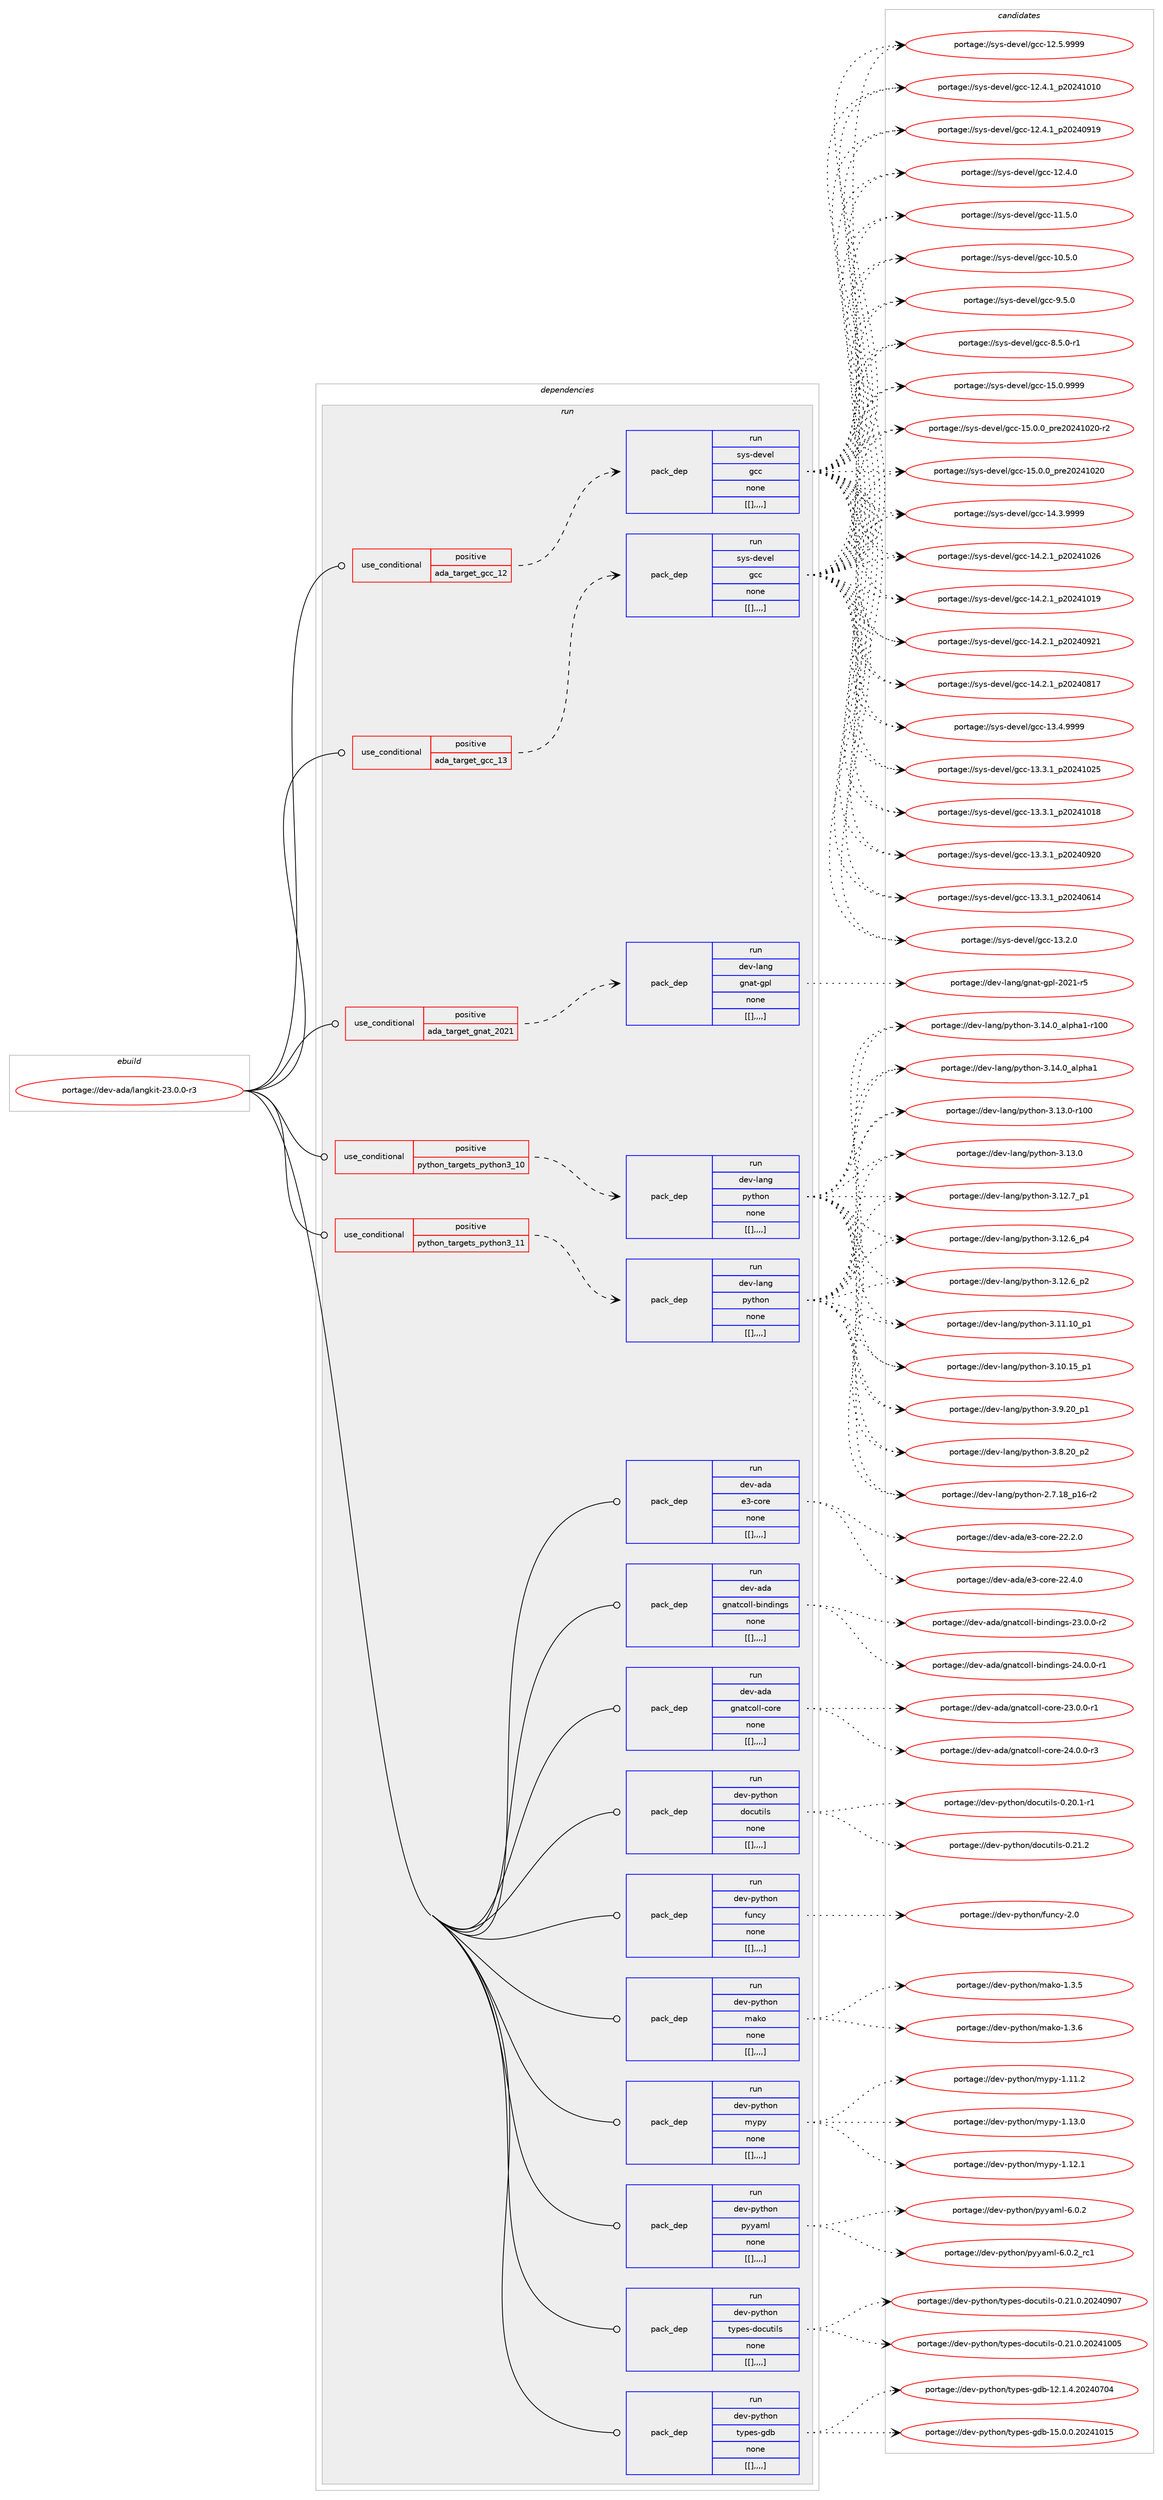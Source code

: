 digraph prolog {

# *************
# Graph options
# *************

newrank=true;
concentrate=true;
compound=true;
graph [rankdir=LR,fontname=Helvetica,fontsize=10,ranksep=1.5];#, ranksep=2.5, nodesep=0.2];
edge  [arrowhead=vee];
node  [fontname=Helvetica,fontsize=10];

# **********
# The ebuild
# **********

subgraph cluster_leftcol {
color=gray;
label=<<i>ebuild</i>>;
id [label="portage://dev-ada/langkit-23.0.0-r3", color=red, width=4, href="../dev-ada/langkit-23.0.0-r3.svg"];
}

# ****************
# The dependencies
# ****************

subgraph cluster_midcol {
color=gray;
label=<<i>dependencies</i>>;
subgraph cluster_compile {
fillcolor="#eeeeee";
style=filled;
label=<<i>compile</i>>;
}
subgraph cluster_compileandrun {
fillcolor="#eeeeee";
style=filled;
label=<<i>compile and run</i>>;
}
subgraph cluster_run {
fillcolor="#eeeeee";
style=filled;
label=<<i>run</i>>;
subgraph cond18055 {
dependency67058 [label=<<TABLE BORDER="0" CELLBORDER="1" CELLSPACING="0" CELLPADDING="4"><TR><TD ROWSPAN="3" CELLPADDING="10">use_conditional</TD></TR><TR><TD>positive</TD></TR><TR><TD>ada_target_gcc_12</TD></TR></TABLE>>, shape=none, color=red];
subgraph pack48006 {
dependency67059 [label=<<TABLE BORDER="0" CELLBORDER="1" CELLSPACING="0" CELLPADDING="4" WIDTH="220"><TR><TD ROWSPAN="6" CELLPADDING="30">pack_dep</TD></TR><TR><TD WIDTH="110">run</TD></TR><TR><TD>sys-devel</TD></TR><TR><TD>gcc</TD></TR><TR><TD>none</TD></TR><TR><TD>[[],,,,]</TD></TR></TABLE>>, shape=none, color=blue];
}
dependency67058:e -> dependency67059:w [weight=20,style="dashed",arrowhead="vee"];
}
id:e -> dependency67058:w [weight=20,style="solid",arrowhead="odot"];
subgraph cond18077 {
dependency67100 [label=<<TABLE BORDER="0" CELLBORDER="1" CELLSPACING="0" CELLPADDING="4"><TR><TD ROWSPAN="3" CELLPADDING="10">use_conditional</TD></TR><TR><TD>positive</TD></TR><TR><TD>ada_target_gcc_13</TD></TR></TABLE>>, shape=none, color=red];
subgraph pack48039 {
dependency67102 [label=<<TABLE BORDER="0" CELLBORDER="1" CELLSPACING="0" CELLPADDING="4" WIDTH="220"><TR><TD ROWSPAN="6" CELLPADDING="30">pack_dep</TD></TR><TR><TD WIDTH="110">run</TD></TR><TR><TD>sys-devel</TD></TR><TR><TD>gcc</TD></TR><TR><TD>none</TD></TR><TR><TD>[[],,,,]</TD></TR></TABLE>>, shape=none, color=blue];
}
dependency67100:e -> dependency67102:w [weight=20,style="dashed",arrowhead="vee"];
}
id:e -> dependency67100:w [weight=20,style="solid",arrowhead="odot"];
subgraph cond18079 {
dependency67158 [label=<<TABLE BORDER="0" CELLBORDER="1" CELLSPACING="0" CELLPADDING="4"><TR><TD ROWSPAN="3" CELLPADDING="10">use_conditional</TD></TR><TR><TD>positive</TD></TR><TR><TD>ada_target_gnat_2021</TD></TR></TABLE>>, shape=none, color=red];
subgraph pack48084 {
dependency67162 [label=<<TABLE BORDER="0" CELLBORDER="1" CELLSPACING="0" CELLPADDING="4" WIDTH="220"><TR><TD ROWSPAN="6" CELLPADDING="30">pack_dep</TD></TR><TR><TD WIDTH="110">run</TD></TR><TR><TD>dev-lang</TD></TR><TR><TD>gnat-gpl</TD></TR><TR><TD>none</TD></TR><TR><TD>[[],,,,]</TD></TR></TABLE>>, shape=none, color=blue];
}
dependency67158:e -> dependency67162:w [weight=20,style="dashed",arrowhead="vee"];
}
id:e -> dependency67158:w [weight=20,style="solid",arrowhead="odot"];
subgraph cond18111 {
dependency67242 [label=<<TABLE BORDER="0" CELLBORDER="1" CELLSPACING="0" CELLPADDING="4"><TR><TD ROWSPAN="3" CELLPADDING="10">use_conditional</TD></TR><TR><TD>positive</TD></TR><TR><TD>python_targets_python3_10</TD></TR></TABLE>>, shape=none, color=red];
subgraph pack48139 {
dependency67277 [label=<<TABLE BORDER="0" CELLBORDER="1" CELLSPACING="0" CELLPADDING="4" WIDTH="220"><TR><TD ROWSPAN="6" CELLPADDING="30">pack_dep</TD></TR><TR><TD WIDTH="110">run</TD></TR><TR><TD>dev-lang</TD></TR><TR><TD>python</TD></TR><TR><TD>none</TD></TR><TR><TD>[[],,,,]</TD></TR></TABLE>>, shape=none, color=blue];
}
dependency67242:e -> dependency67277:w [weight=20,style="dashed",arrowhead="vee"];
}
id:e -> dependency67242:w [weight=20,style="solid",arrowhead="odot"];
subgraph cond18144 {
dependency67324 [label=<<TABLE BORDER="0" CELLBORDER="1" CELLSPACING="0" CELLPADDING="4"><TR><TD ROWSPAN="3" CELLPADDING="10">use_conditional</TD></TR><TR><TD>positive</TD></TR><TR><TD>python_targets_python3_11</TD></TR></TABLE>>, shape=none, color=red];
subgraph pack48201 {
dependency67360 [label=<<TABLE BORDER="0" CELLBORDER="1" CELLSPACING="0" CELLPADDING="4" WIDTH="220"><TR><TD ROWSPAN="6" CELLPADDING="30">pack_dep</TD></TR><TR><TD WIDTH="110">run</TD></TR><TR><TD>dev-lang</TD></TR><TR><TD>python</TD></TR><TR><TD>none</TD></TR><TR><TD>[[],,,,]</TD></TR></TABLE>>, shape=none, color=blue];
}
dependency67324:e -> dependency67360:w [weight=20,style="dashed",arrowhead="vee"];
}
id:e -> dependency67324:w [weight=20,style="solid",arrowhead="odot"];
subgraph pack48225 {
dependency67467 [label=<<TABLE BORDER="0" CELLBORDER="1" CELLSPACING="0" CELLPADDING="4" WIDTH="220"><TR><TD ROWSPAN="6" CELLPADDING="30">pack_dep</TD></TR><TR><TD WIDTH="110">run</TD></TR><TR><TD>dev-ada</TD></TR><TR><TD>e3-core</TD></TR><TR><TD>none</TD></TR><TR><TD>[[],,,,]</TD></TR></TABLE>>, shape=none, color=blue];
}
id:e -> dependency67467:w [weight=20,style="solid",arrowhead="odot"];
subgraph pack48288 {
dependency67470 [label=<<TABLE BORDER="0" CELLBORDER="1" CELLSPACING="0" CELLPADDING="4" WIDTH="220"><TR><TD ROWSPAN="6" CELLPADDING="30">pack_dep</TD></TR><TR><TD WIDTH="110">run</TD></TR><TR><TD>dev-ada</TD></TR><TR><TD>gnatcoll-bindings</TD></TR><TR><TD>none</TD></TR><TR><TD>[[],,,,]</TD></TR></TABLE>>, shape=none, color=blue];
}
id:e -> dependency67470:w [weight=20,style="solid",arrowhead="odot"];
subgraph pack48290 {
dependency67549 [label=<<TABLE BORDER="0" CELLBORDER="1" CELLSPACING="0" CELLPADDING="4" WIDTH="220"><TR><TD ROWSPAN="6" CELLPADDING="30">pack_dep</TD></TR><TR><TD WIDTH="110">run</TD></TR><TR><TD>dev-ada</TD></TR><TR><TD>gnatcoll-core</TD></TR><TR><TD>none</TD></TR><TR><TD>[[],,,,]</TD></TR></TABLE>>, shape=none, color=blue];
}
id:e -> dependency67549:w [weight=20,style="solid",arrowhead="odot"];
subgraph pack48379 {
dependency67596 [label=<<TABLE BORDER="0" CELLBORDER="1" CELLSPACING="0" CELLPADDING="4" WIDTH="220"><TR><TD ROWSPAN="6" CELLPADDING="30">pack_dep</TD></TR><TR><TD WIDTH="110">run</TD></TR><TR><TD>dev-python</TD></TR><TR><TD>docutils</TD></TR><TR><TD>none</TD></TR><TR><TD>[[],,,,]</TD></TR></TABLE>>, shape=none, color=blue];
}
id:e -> dependency67596:w [weight=20,style="solid",arrowhead="odot"];
subgraph pack48392 {
dependency67715 [label=<<TABLE BORDER="0" CELLBORDER="1" CELLSPACING="0" CELLPADDING="4" WIDTH="220"><TR><TD ROWSPAN="6" CELLPADDING="30">pack_dep</TD></TR><TR><TD WIDTH="110">run</TD></TR><TR><TD>dev-python</TD></TR><TR><TD>funcy</TD></TR><TR><TD>none</TD></TR><TR><TD>[[],,,,]</TD></TR></TABLE>>, shape=none, color=blue];
}
id:e -> dependency67715:w [weight=20,style="solid",arrowhead="odot"];
subgraph pack48466 {
dependency67720 [label=<<TABLE BORDER="0" CELLBORDER="1" CELLSPACING="0" CELLPADDING="4" WIDTH="220"><TR><TD ROWSPAN="6" CELLPADDING="30">pack_dep</TD></TR><TR><TD WIDTH="110">run</TD></TR><TR><TD>dev-python</TD></TR><TR><TD>mako</TD></TR><TR><TD>none</TD></TR><TR><TD>[[],,,,]</TD></TR></TABLE>>, shape=none, color=blue];
}
id:e -> dependency67720:w [weight=20,style="solid",arrowhead="odot"];
subgraph pack48508 {
dependency67776 [label=<<TABLE BORDER="0" CELLBORDER="1" CELLSPACING="0" CELLPADDING="4" WIDTH="220"><TR><TD ROWSPAN="6" CELLPADDING="30">pack_dep</TD></TR><TR><TD WIDTH="110">run</TD></TR><TR><TD>dev-python</TD></TR><TR><TD>mypy</TD></TR><TR><TD>none</TD></TR><TR><TD>[[],,,,]</TD></TR></TABLE>>, shape=none, color=blue];
}
id:e -> dependency67776:w [weight=20,style="solid",arrowhead="odot"];
subgraph pack48511 {
dependency67779 [label=<<TABLE BORDER="0" CELLBORDER="1" CELLSPACING="0" CELLPADDING="4" WIDTH="220"><TR><TD ROWSPAN="6" CELLPADDING="30">pack_dep</TD></TR><TR><TD WIDTH="110">run</TD></TR><TR><TD>dev-python</TD></TR><TR><TD>pyyaml</TD></TR><TR><TD>none</TD></TR><TR><TD>[[],,,,]</TD></TR></TABLE>>, shape=none, color=blue];
}
id:e -> dependency67779:w [weight=20,style="solid",arrowhead="odot"];
subgraph pack48527 {
dependency67793 [label=<<TABLE BORDER="0" CELLBORDER="1" CELLSPACING="0" CELLPADDING="4" WIDTH="220"><TR><TD ROWSPAN="6" CELLPADDING="30">pack_dep</TD></TR><TR><TD WIDTH="110">run</TD></TR><TR><TD>dev-python</TD></TR><TR><TD>types-docutils</TD></TR><TR><TD>none</TD></TR><TR><TD>[[],,,,]</TD></TR></TABLE>>, shape=none, color=blue];
}
id:e -> dependency67793:w [weight=20,style="solid",arrowhead="odot"];
subgraph pack48539 {
dependency67819 [label=<<TABLE BORDER="0" CELLBORDER="1" CELLSPACING="0" CELLPADDING="4" WIDTH="220"><TR><TD ROWSPAN="6" CELLPADDING="30">pack_dep</TD></TR><TR><TD WIDTH="110">run</TD></TR><TR><TD>dev-python</TD></TR><TR><TD>types-gdb</TD></TR><TR><TD>none</TD></TR><TR><TD>[[],,,,]</TD></TR></TABLE>>, shape=none, color=blue];
}
id:e -> dependency67819:w [weight=20,style="solid",arrowhead="odot"];
}
}

# **************
# The candidates
# **************

subgraph cluster_choices {
rank=same;
color=gray;
label=<<i>candidates</i>>;

subgraph choice47279 {
color=black;
nodesep=1;
choice1151211154510010111810110847103999945495346484657575757 [label="portage://sys-devel/gcc-15.0.9999", color=red, width=4,href="../sys-devel/gcc-15.0.9999.svg"];
choice11512111545100101118101108471039999454953464846489511211410150485052494850484511450 [label="portage://sys-devel/gcc-15.0.0_pre20241020-r2", color=red, width=4,href="../sys-devel/gcc-15.0.0_pre20241020-r2.svg"];
choice1151211154510010111810110847103999945495346484648951121141015048505249485048 [label="portage://sys-devel/gcc-15.0.0_pre20241020", color=red, width=4,href="../sys-devel/gcc-15.0.0_pre20241020.svg"];
choice1151211154510010111810110847103999945495246514657575757 [label="portage://sys-devel/gcc-14.3.9999", color=red, width=4,href="../sys-devel/gcc-14.3.9999.svg"];
choice1151211154510010111810110847103999945495246504649951125048505249485054 [label="portage://sys-devel/gcc-14.2.1_p20241026", color=red, width=4,href="../sys-devel/gcc-14.2.1_p20241026.svg"];
choice1151211154510010111810110847103999945495246504649951125048505249484957 [label="portage://sys-devel/gcc-14.2.1_p20241019", color=red, width=4,href="../sys-devel/gcc-14.2.1_p20241019.svg"];
choice1151211154510010111810110847103999945495246504649951125048505248575049 [label="portage://sys-devel/gcc-14.2.1_p20240921", color=red, width=4,href="../sys-devel/gcc-14.2.1_p20240921.svg"];
choice1151211154510010111810110847103999945495246504649951125048505248564955 [label="portage://sys-devel/gcc-14.2.1_p20240817", color=red, width=4,href="../sys-devel/gcc-14.2.1_p20240817.svg"];
choice1151211154510010111810110847103999945495146524657575757 [label="portage://sys-devel/gcc-13.4.9999", color=red, width=4,href="../sys-devel/gcc-13.4.9999.svg"];
choice1151211154510010111810110847103999945495146514649951125048505249485053 [label="portage://sys-devel/gcc-13.3.1_p20241025", color=red, width=4,href="../sys-devel/gcc-13.3.1_p20241025.svg"];
choice1151211154510010111810110847103999945495146514649951125048505249484956 [label="portage://sys-devel/gcc-13.3.1_p20241018", color=red, width=4,href="../sys-devel/gcc-13.3.1_p20241018.svg"];
choice1151211154510010111810110847103999945495146514649951125048505248575048 [label="portage://sys-devel/gcc-13.3.1_p20240920", color=red, width=4,href="../sys-devel/gcc-13.3.1_p20240920.svg"];
choice1151211154510010111810110847103999945495146514649951125048505248544952 [label="portage://sys-devel/gcc-13.3.1_p20240614", color=red, width=4,href="../sys-devel/gcc-13.3.1_p20240614.svg"];
choice1151211154510010111810110847103999945495146504648 [label="portage://sys-devel/gcc-13.2.0", color=red, width=4,href="../sys-devel/gcc-13.2.0.svg"];
choice1151211154510010111810110847103999945495046534657575757 [label="portage://sys-devel/gcc-12.5.9999", color=red, width=4,href="../sys-devel/gcc-12.5.9999.svg"];
choice1151211154510010111810110847103999945495046524649951125048505249484948 [label="portage://sys-devel/gcc-12.4.1_p20241010", color=red, width=4,href="../sys-devel/gcc-12.4.1_p20241010.svg"];
choice1151211154510010111810110847103999945495046524649951125048505248574957 [label="portage://sys-devel/gcc-12.4.1_p20240919", color=red, width=4,href="../sys-devel/gcc-12.4.1_p20240919.svg"];
choice1151211154510010111810110847103999945495046524648 [label="portage://sys-devel/gcc-12.4.0", color=red, width=4,href="../sys-devel/gcc-12.4.0.svg"];
choice1151211154510010111810110847103999945494946534648 [label="portage://sys-devel/gcc-11.5.0", color=red, width=4,href="../sys-devel/gcc-11.5.0.svg"];
choice1151211154510010111810110847103999945494846534648 [label="portage://sys-devel/gcc-10.5.0", color=red, width=4,href="../sys-devel/gcc-10.5.0.svg"];
choice11512111545100101118101108471039999455746534648 [label="portage://sys-devel/gcc-9.5.0", color=red, width=4,href="../sys-devel/gcc-9.5.0.svg"];
choice115121115451001011181011084710399994556465346484511449 [label="portage://sys-devel/gcc-8.5.0-r1", color=red, width=4,href="../sys-devel/gcc-8.5.0-r1.svg"];
dependency67059:e -> choice1151211154510010111810110847103999945495346484657575757:w [style=dotted,weight="100"];
dependency67059:e -> choice11512111545100101118101108471039999454953464846489511211410150485052494850484511450:w [style=dotted,weight="100"];
dependency67059:e -> choice1151211154510010111810110847103999945495346484648951121141015048505249485048:w [style=dotted,weight="100"];
dependency67059:e -> choice1151211154510010111810110847103999945495246514657575757:w [style=dotted,weight="100"];
dependency67059:e -> choice1151211154510010111810110847103999945495246504649951125048505249485054:w [style=dotted,weight="100"];
dependency67059:e -> choice1151211154510010111810110847103999945495246504649951125048505249484957:w [style=dotted,weight="100"];
dependency67059:e -> choice1151211154510010111810110847103999945495246504649951125048505248575049:w [style=dotted,weight="100"];
dependency67059:e -> choice1151211154510010111810110847103999945495246504649951125048505248564955:w [style=dotted,weight="100"];
dependency67059:e -> choice1151211154510010111810110847103999945495146524657575757:w [style=dotted,weight="100"];
dependency67059:e -> choice1151211154510010111810110847103999945495146514649951125048505249485053:w [style=dotted,weight="100"];
dependency67059:e -> choice1151211154510010111810110847103999945495146514649951125048505249484956:w [style=dotted,weight="100"];
dependency67059:e -> choice1151211154510010111810110847103999945495146514649951125048505248575048:w [style=dotted,weight="100"];
dependency67059:e -> choice1151211154510010111810110847103999945495146514649951125048505248544952:w [style=dotted,weight="100"];
dependency67059:e -> choice1151211154510010111810110847103999945495146504648:w [style=dotted,weight="100"];
dependency67059:e -> choice1151211154510010111810110847103999945495046534657575757:w [style=dotted,weight="100"];
dependency67059:e -> choice1151211154510010111810110847103999945495046524649951125048505249484948:w [style=dotted,weight="100"];
dependency67059:e -> choice1151211154510010111810110847103999945495046524649951125048505248574957:w [style=dotted,weight="100"];
dependency67059:e -> choice1151211154510010111810110847103999945495046524648:w [style=dotted,weight="100"];
dependency67059:e -> choice1151211154510010111810110847103999945494946534648:w [style=dotted,weight="100"];
dependency67059:e -> choice1151211154510010111810110847103999945494846534648:w [style=dotted,weight="100"];
dependency67059:e -> choice11512111545100101118101108471039999455746534648:w [style=dotted,weight="100"];
dependency67059:e -> choice115121115451001011181011084710399994556465346484511449:w [style=dotted,weight="100"];
}
subgraph choice47377 {
color=black;
nodesep=1;
choice1151211154510010111810110847103999945495346484657575757 [label="portage://sys-devel/gcc-15.0.9999", color=red, width=4,href="../sys-devel/gcc-15.0.9999.svg"];
choice11512111545100101118101108471039999454953464846489511211410150485052494850484511450 [label="portage://sys-devel/gcc-15.0.0_pre20241020-r2", color=red, width=4,href="../sys-devel/gcc-15.0.0_pre20241020-r2.svg"];
choice1151211154510010111810110847103999945495346484648951121141015048505249485048 [label="portage://sys-devel/gcc-15.0.0_pre20241020", color=red, width=4,href="../sys-devel/gcc-15.0.0_pre20241020.svg"];
choice1151211154510010111810110847103999945495246514657575757 [label="portage://sys-devel/gcc-14.3.9999", color=red, width=4,href="../sys-devel/gcc-14.3.9999.svg"];
choice1151211154510010111810110847103999945495246504649951125048505249485054 [label="portage://sys-devel/gcc-14.2.1_p20241026", color=red, width=4,href="../sys-devel/gcc-14.2.1_p20241026.svg"];
choice1151211154510010111810110847103999945495246504649951125048505249484957 [label="portage://sys-devel/gcc-14.2.1_p20241019", color=red, width=4,href="../sys-devel/gcc-14.2.1_p20241019.svg"];
choice1151211154510010111810110847103999945495246504649951125048505248575049 [label="portage://sys-devel/gcc-14.2.1_p20240921", color=red, width=4,href="../sys-devel/gcc-14.2.1_p20240921.svg"];
choice1151211154510010111810110847103999945495246504649951125048505248564955 [label="portage://sys-devel/gcc-14.2.1_p20240817", color=red, width=4,href="../sys-devel/gcc-14.2.1_p20240817.svg"];
choice1151211154510010111810110847103999945495146524657575757 [label="portage://sys-devel/gcc-13.4.9999", color=red, width=4,href="../sys-devel/gcc-13.4.9999.svg"];
choice1151211154510010111810110847103999945495146514649951125048505249485053 [label="portage://sys-devel/gcc-13.3.1_p20241025", color=red, width=4,href="../sys-devel/gcc-13.3.1_p20241025.svg"];
choice1151211154510010111810110847103999945495146514649951125048505249484956 [label="portage://sys-devel/gcc-13.3.1_p20241018", color=red, width=4,href="../sys-devel/gcc-13.3.1_p20241018.svg"];
choice1151211154510010111810110847103999945495146514649951125048505248575048 [label="portage://sys-devel/gcc-13.3.1_p20240920", color=red, width=4,href="../sys-devel/gcc-13.3.1_p20240920.svg"];
choice1151211154510010111810110847103999945495146514649951125048505248544952 [label="portage://sys-devel/gcc-13.3.1_p20240614", color=red, width=4,href="../sys-devel/gcc-13.3.1_p20240614.svg"];
choice1151211154510010111810110847103999945495146504648 [label="portage://sys-devel/gcc-13.2.0", color=red, width=4,href="../sys-devel/gcc-13.2.0.svg"];
choice1151211154510010111810110847103999945495046534657575757 [label="portage://sys-devel/gcc-12.5.9999", color=red, width=4,href="../sys-devel/gcc-12.5.9999.svg"];
choice1151211154510010111810110847103999945495046524649951125048505249484948 [label="portage://sys-devel/gcc-12.4.1_p20241010", color=red, width=4,href="../sys-devel/gcc-12.4.1_p20241010.svg"];
choice1151211154510010111810110847103999945495046524649951125048505248574957 [label="portage://sys-devel/gcc-12.4.1_p20240919", color=red, width=4,href="../sys-devel/gcc-12.4.1_p20240919.svg"];
choice1151211154510010111810110847103999945495046524648 [label="portage://sys-devel/gcc-12.4.0", color=red, width=4,href="../sys-devel/gcc-12.4.0.svg"];
choice1151211154510010111810110847103999945494946534648 [label="portage://sys-devel/gcc-11.5.0", color=red, width=4,href="../sys-devel/gcc-11.5.0.svg"];
choice1151211154510010111810110847103999945494846534648 [label="portage://sys-devel/gcc-10.5.0", color=red, width=4,href="../sys-devel/gcc-10.5.0.svg"];
choice11512111545100101118101108471039999455746534648 [label="portage://sys-devel/gcc-9.5.0", color=red, width=4,href="../sys-devel/gcc-9.5.0.svg"];
choice115121115451001011181011084710399994556465346484511449 [label="portage://sys-devel/gcc-8.5.0-r1", color=red, width=4,href="../sys-devel/gcc-8.5.0-r1.svg"];
dependency67102:e -> choice1151211154510010111810110847103999945495346484657575757:w [style=dotted,weight="100"];
dependency67102:e -> choice11512111545100101118101108471039999454953464846489511211410150485052494850484511450:w [style=dotted,weight="100"];
dependency67102:e -> choice1151211154510010111810110847103999945495346484648951121141015048505249485048:w [style=dotted,weight="100"];
dependency67102:e -> choice1151211154510010111810110847103999945495246514657575757:w [style=dotted,weight="100"];
dependency67102:e -> choice1151211154510010111810110847103999945495246504649951125048505249485054:w [style=dotted,weight="100"];
dependency67102:e -> choice1151211154510010111810110847103999945495246504649951125048505249484957:w [style=dotted,weight="100"];
dependency67102:e -> choice1151211154510010111810110847103999945495246504649951125048505248575049:w [style=dotted,weight="100"];
dependency67102:e -> choice1151211154510010111810110847103999945495246504649951125048505248564955:w [style=dotted,weight="100"];
dependency67102:e -> choice1151211154510010111810110847103999945495146524657575757:w [style=dotted,weight="100"];
dependency67102:e -> choice1151211154510010111810110847103999945495146514649951125048505249485053:w [style=dotted,weight="100"];
dependency67102:e -> choice1151211154510010111810110847103999945495146514649951125048505249484956:w [style=dotted,weight="100"];
dependency67102:e -> choice1151211154510010111810110847103999945495146514649951125048505248575048:w [style=dotted,weight="100"];
dependency67102:e -> choice1151211154510010111810110847103999945495146514649951125048505248544952:w [style=dotted,weight="100"];
dependency67102:e -> choice1151211154510010111810110847103999945495146504648:w [style=dotted,weight="100"];
dependency67102:e -> choice1151211154510010111810110847103999945495046534657575757:w [style=dotted,weight="100"];
dependency67102:e -> choice1151211154510010111810110847103999945495046524649951125048505249484948:w [style=dotted,weight="100"];
dependency67102:e -> choice1151211154510010111810110847103999945495046524649951125048505248574957:w [style=dotted,weight="100"];
dependency67102:e -> choice1151211154510010111810110847103999945495046524648:w [style=dotted,weight="100"];
dependency67102:e -> choice1151211154510010111810110847103999945494946534648:w [style=dotted,weight="100"];
dependency67102:e -> choice1151211154510010111810110847103999945494846534648:w [style=dotted,weight="100"];
dependency67102:e -> choice11512111545100101118101108471039999455746534648:w [style=dotted,weight="100"];
dependency67102:e -> choice115121115451001011181011084710399994556465346484511449:w [style=dotted,weight="100"];
}
subgraph choice47410 {
color=black;
nodesep=1;
choice100101118451089711010347103110971164510311210845504850494511453 [label="portage://dev-lang/gnat-gpl-2021-r5", color=red, width=4,href="../dev-lang/gnat-gpl-2021-r5.svg"];
dependency67162:e -> choice100101118451089711010347103110971164510311210845504850494511453:w [style=dotted,weight="100"];
}
subgraph choice47415 {
color=black;
nodesep=1;
choice100101118451089711010347112121116104111110455146495246489597108112104974945114494848 [label="portage://dev-lang/python-3.14.0_alpha1-r100", color=red, width=4,href="../dev-lang/python-3.14.0_alpha1-r100.svg"];
choice1001011184510897110103471121211161041111104551464952464895971081121049749 [label="portage://dev-lang/python-3.14.0_alpha1", color=red, width=4,href="../dev-lang/python-3.14.0_alpha1.svg"];
choice1001011184510897110103471121211161041111104551464951464845114494848 [label="portage://dev-lang/python-3.13.0-r100", color=red, width=4,href="../dev-lang/python-3.13.0-r100.svg"];
choice10010111845108971101034711212111610411111045514649514648 [label="portage://dev-lang/python-3.13.0", color=red, width=4,href="../dev-lang/python-3.13.0.svg"];
choice100101118451089711010347112121116104111110455146495046559511249 [label="portage://dev-lang/python-3.12.7_p1", color=red, width=4,href="../dev-lang/python-3.12.7_p1.svg"];
choice100101118451089711010347112121116104111110455146495046549511252 [label="portage://dev-lang/python-3.12.6_p4", color=red, width=4,href="../dev-lang/python-3.12.6_p4.svg"];
choice100101118451089711010347112121116104111110455146495046549511250 [label="portage://dev-lang/python-3.12.6_p2", color=red, width=4,href="../dev-lang/python-3.12.6_p2.svg"];
choice10010111845108971101034711212111610411111045514649494649489511249 [label="portage://dev-lang/python-3.11.10_p1", color=red, width=4,href="../dev-lang/python-3.11.10_p1.svg"];
choice10010111845108971101034711212111610411111045514649484649539511249 [label="portage://dev-lang/python-3.10.15_p1", color=red, width=4,href="../dev-lang/python-3.10.15_p1.svg"];
choice100101118451089711010347112121116104111110455146574650489511249 [label="portage://dev-lang/python-3.9.20_p1", color=red, width=4,href="../dev-lang/python-3.9.20_p1.svg"];
choice100101118451089711010347112121116104111110455146564650489511250 [label="portage://dev-lang/python-3.8.20_p2", color=red, width=4,href="../dev-lang/python-3.8.20_p2.svg"];
choice100101118451089711010347112121116104111110455046554649569511249544511450 [label="portage://dev-lang/python-2.7.18_p16-r2", color=red, width=4,href="../dev-lang/python-2.7.18_p16-r2.svg"];
dependency67277:e -> choice100101118451089711010347112121116104111110455146495246489597108112104974945114494848:w [style=dotted,weight="100"];
dependency67277:e -> choice1001011184510897110103471121211161041111104551464952464895971081121049749:w [style=dotted,weight="100"];
dependency67277:e -> choice1001011184510897110103471121211161041111104551464951464845114494848:w [style=dotted,weight="100"];
dependency67277:e -> choice10010111845108971101034711212111610411111045514649514648:w [style=dotted,weight="100"];
dependency67277:e -> choice100101118451089711010347112121116104111110455146495046559511249:w [style=dotted,weight="100"];
dependency67277:e -> choice100101118451089711010347112121116104111110455146495046549511252:w [style=dotted,weight="100"];
dependency67277:e -> choice100101118451089711010347112121116104111110455146495046549511250:w [style=dotted,weight="100"];
dependency67277:e -> choice10010111845108971101034711212111610411111045514649494649489511249:w [style=dotted,weight="100"];
dependency67277:e -> choice10010111845108971101034711212111610411111045514649484649539511249:w [style=dotted,weight="100"];
dependency67277:e -> choice100101118451089711010347112121116104111110455146574650489511249:w [style=dotted,weight="100"];
dependency67277:e -> choice100101118451089711010347112121116104111110455146564650489511250:w [style=dotted,weight="100"];
dependency67277:e -> choice100101118451089711010347112121116104111110455046554649569511249544511450:w [style=dotted,weight="100"];
}
subgraph choice47520 {
color=black;
nodesep=1;
choice100101118451089711010347112121116104111110455146495246489597108112104974945114494848 [label="portage://dev-lang/python-3.14.0_alpha1-r100", color=red, width=4,href="../dev-lang/python-3.14.0_alpha1-r100.svg"];
choice1001011184510897110103471121211161041111104551464952464895971081121049749 [label="portage://dev-lang/python-3.14.0_alpha1", color=red, width=4,href="../dev-lang/python-3.14.0_alpha1.svg"];
choice1001011184510897110103471121211161041111104551464951464845114494848 [label="portage://dev-lang/python-3.13.0-r100", color=red, width=4,href="../dev-lang/python-3.13.0-r100.svg"];
choice10010111845108971101034711212111610411111045514649514648 [label="portage://dev-lang/python-3.13.0", color=red, width=4,href="../dev-lang/python-3.13.0.svg"];
choice100101118451089711010347112121116104111110455146495046559511249 [label="portage://dev-lang/python-3.12.7_p1", color=red, width=4,href="../dev-lang/python-3.12.7_p1.svg"];
choice100101118451089711010347112121116104111110455146495046549511252 [label="portage://dev-lang/python-3.12.6_p4", color=red, width=4,href="../dev-lang/python-3.12.6_p4.svg"];
choice100101118451089711010347112121116104111110455146495046549511250 [label="portage://dev-lang/python-3.12.6_p2", color=red, width=4,href="../dev-lang/python-3.12.6_p2.svg"];
choice10010111845108971101034711212111610411111045514649494649489511249 [label="portage://dev-lang/python-3.11.10_p1", color=red, width=4,href="../dev-lang/python-3.11.10_p1.svg"];
choice10010111845108971101034711212111610411111045514649484649539511249 [label="portage://dev-lang/python-3.10.15_p1", color=red, width=4,href="../dev-lang/python-3.10.15_p1.svg"];
choice100101118451089711010347112121116104111110455146574650489511249 [label="portage://dev-lang/python-3.9.20_p1", color=red, width=4,href="../dev-lang/python-3.9.20_p1.svg"];
choice100101118451089711010347112121116104111110455146564650489511250 [label="portage://dev-lang/python-3.8.20_p2", color=red, width=4,href="../dev-lang/python-3.8.20_p2.svg"];
choice100101118451089711010347112121116104111110455046554649569511249544511450 [label="portage://dev-lang/python-2.7.18_p16-r2", color=red, width=4,href="../dev-lang/python-2.7.18_p16-r2.svg"];
dependency67360:e -> choice100101118451089711010347112121116104111110455146495246489597108112104974945114494848:w [style=dotted,weight="100"];
dependency67360:e -> choice1001011184510897110103471121211161041111104551464952464895971081121049749:w [style=dotted,weight="100"];
dependency67360:e -> choice1001011184510897110103471121211161041111104551464951464845114494848:w [style=dotted,weight="100"];
dependency67360:e -> choice10010111845108971101034711212111610411111045514649514648:w [style=dotted,weight="100"];
dependency67360:e -> choice100101118451089711010347112121116104111110455146495046559511249:w [style=dotted,weight="100"];
dependency67360:e -> choice100101118451089711010347112121116104111110455146495046549511252:w [style=dotted,weight="100"];
dependency67360:e -> choice100101118451089711010347112121116104111110455146495046549511250:w [style=dotted,weight="100"];
dependency67360:e -> choice10010111845108971101034711212111610411111045514649494649489511249:w [style=dotted,weight="100"];
dependency67360:e -> choice10010111845108971101034711212111610411111045514649484649539511249:w [style=dotted,weight="100"];
dependency67360:e -> choice100101118451089711010347112121116104111110455146574650489511249:w [style=dotted,weight="100"];
dependency67360:e -> choice100101118451089711010347112121116104111110455146564650489511250:w [style=dotted,weight="100"];
dependency67360:e -> choice100101118451089711010347112121116104111110455046554649569511249544511450:w [style=dotted,weight="100"];
}
subgraph choice47561 {
color=black;
nodesep=1;
choice1001011184597100974710151459911111410145505046524648 [label="portage://dev-ada/e3-core-22.4.0", color=red, width=4,href="../dev-ada/e3-core-22.4.0.svg"];
choice1001011184597100974710151459911111410145505046504648 [label="portage://dev-ada/e3-core-22.2.0", color=red, width=4,href="../dev-ada/e3-core-22.2.0.svg"];
dependency67467:e -> choice1001011184597100974710151459911111410145505046524648:w [style=dotted,weight="100"];
dependency67467:e -> choice1001011184597100974710151459911111410145505046504648:w [style=dotted,weight="100"];
}
subgraph choice47565 {
color=black;
nodesep=1;
choice1001011184597100974710311097116991111081084598105110100105110103115455052464846484511449 [label="portage://dev-ada/gnatcoll-bindings-24.0.0-r1", color=red, width=4,href="../dev-ada/gnatcoll-bindings-24.0.0-r1.svg"];
choice1001011184597100974710311097116991111081084598105110100105110103115455051464846484511450 [label="portage://dev-ada/gnatcoll-bindings-23.0.0-r2", color=red, width=4,href="../dev-ada/gnatcoll-bindings-23.0.0-r2.svg"];
dependency67470:e -> choice1001011184597100974710311097116991111081084598105110100105110103115455052464846484511449:w [style=dotted,weight="100"];
dependency67470:e -> choice1001011184597100974710311097116991111081084598105110100105110103115455051464846484511450:w [style=dotted,weight="100"];
}
subgraph choice47569 {
color=black;
nodesep=1;
choice1001011184597100974710311097116991111081084599111114101455052464846484511451 [label="portage://dev-ada/gnatcoll-core-24.0.0-r3", color=red, width=4,href="../dev-ada/gnatcoll-core-24.0.0-r3.svg"];
choice1001011184597100974710311097116991111081084599111114101455051464846484511449 [label="portage://dev-ada/gnatcoll-core-23.0.0-r1", color=red, width=4,href="../dev-ada/gnatcoll-core-23.0.0-r1.svg"];
dependency67549:e -> choice1001011184597100974710311097116991111081084599111114101455052464846484511451:w [style=dotted,weight="100"];
dependency67549:e -> choice1001011184597100974710311097116991111081084599111114101455051464846484511449:w [style=dotted,weight="100"];
}
subgraph choice47619 {
color=black;
nodesep=1;
choice10010111845112121116104111110471001119911711610510811545484650494650 [label="portage://dev-python/docutils-0.21.2", color=red, width=4,href="../dev-python/docutils-0.21.2.svg"];
choice100101118451121211161041111104710011199117116105108115454846504846494511449 [label="portage://dev-python/docutils-0.20.1-r1", color=red, width=4,href="../dev-python/docutils-0.20.1-r1.svg"];
dependency67596:e -> choice10010111845112121116104111110471001119911711610510811545484650494650:w [style=dotted,weight="100"];
dependency67596:e -> choice100101118451121211161041111104710011199117116105108115454846504846494511449:w [style=dotted,weight="100"];
}
subgraph choice47707 {
color=black;
nodesep=1;
choice10010111845112121116104111110471021171109912145504648 [label="portage://dev-python/funcy-2.0", color=red, width=4,href="../dev-python/funcy-2.0.svg"];
dependency67715:e -> choice10010111845112121116104111110471021171109912145504648:w [style=dotted,weight="100"];
}
subgraph choice47711 {
color=black;
nodesep=1;
choice100101118451121211161041111104710997107111454946514654 [label="portage://dev-python/mako-1.3.6", color=red, width=4,href="../dev-python/mako-1.3.6.svg"];
choice100101118451121211161041111104710997107111454946514653 [label="portage://dev-python/mako-1.3.5", color=red, width=4,href="../dev-python/mako-1.3.5.svg"];
dependency67720:e -> choice100101118451121211161041111104710997107111454946514654:w [style=dotted,weight="100"];
dependency67720:e -> choice100101118451121211161041111104710997107111454946514653:w [style=dotted,weight="100"];
}
subgraph choice47772 {
color=black;
nodesep=1;
choice100101118451121211161041111104710912111212145494649514648 [label="portage://dev-python/mypy-1.13.0", color=red, width=4,href="../dev-python/mypy-1.13.0.svg"];
choice100101118451121211161041111104710912111212145494649504649 [label="portage://dev-python/mypy-1.12.1", color=red, width=4,href="../dev-python/mypy-1.12.1.svg"];
choice100101118451121211161041111104710912111212145494649494650 [label="portage://dev-python/mypy-1.11.2", color=red, width=4,href="../dev-python/mypy-1.11.2.svg"];
dependency67776:e -> choice100101118451121211161041111104710912111212145494649514648:w [style=dotted,weight="100"];
dependency67776:e -> choice100101118451121211161041111104710912111212145494649504649:w [style=dotted,weight="100"];
dependency67776:e -> choice100101118451121211161041111104710912111212145494649494650:w [style=dotted,weight="100"];
}
subgraph choice47780 {
color=black;
nodesep=1;
choice100101118451121211161041111104711212112197109108455446484650951149949 [label="portage://dev-python/pyyaml-6.0.2_rc1", color=red, width=4,href="../dev-python/pyyaml-6.0.2_rc1.svg"];
choice100101118451121211161041111104711212112197109108455446484650 [label="portage://dev-python/pyyaml-6.0.2", color=red, width=4,href="../dev-python/pyyaml-6.0.2.svg"];
dependency67779:e -> choice100101118451121211161041111104711212112197109108455446484650951149949:w [style=dotted,weight="100"];
dependency67779:e -> choice100101118451121211161041111104711212112197109108455446484650:w [style=dotted,weight="100"];
}
subgraph choice47787 {
color=black;
nodesep=1;
choice1001011184511212111610411111047116121112101115451001119911711610510811545484650494648465048505249484853 [label="portage://dev-python/types-docutils-0.21.0.20241005", color=red, width=4,href="../dev-python/types-docutils-0.21.0.20241005.svg"];
choice1001011184511212111610411111047116121112101115451001119911711610510811545484650494648465048505248574855 [label="portage://dev-python/types-docutils-0.21.0.20240907", color=red, width=4,href="../dev-python/types-docutils-0.21.0.20240907.svg"];
dependency67793:e -> choice1001011184511212111610411111047116121112101115451001119911711610510811545484650494648465048505249484853:w [style=dotted,weight="100"];
dependency67793:e -> choice1001011184511212111610411111047116121112101115451001119911711610510811545484650494648465048505248574855:w [style=dotted,weight="100"];
}
subgraph choice47823 {
color=black;
nodesep=1;
choice1001011184511212111610411111047116121112101115451031009845495346484648465048505249484953 [label="portage://dev-python/types-gdb-15.0.0.20241015", color=red, width=4,href="../dev-python/types-gdb-15.0.0.20241015.svg"];
choice1001011184511212111610411111047116121112101115451031009845495046494652465048505248554852 [label="portage://dev-python/types-gdb-12.1.4.20240704", color=red, width=4,href="../dev-python/types-gdb-12.1.4.20240704.svg"];
dependency67819:e -> choice1001011184511212111610411111047116121112101115451031009845495346484648465048505249484953:w [style=dotted,weight="100"];
dependency67819:e -> choice1001011184511212111610411111047116121112101115451031009845495046494652465048505248554852:w [style=dotted,weight="100"];
}
}

}
